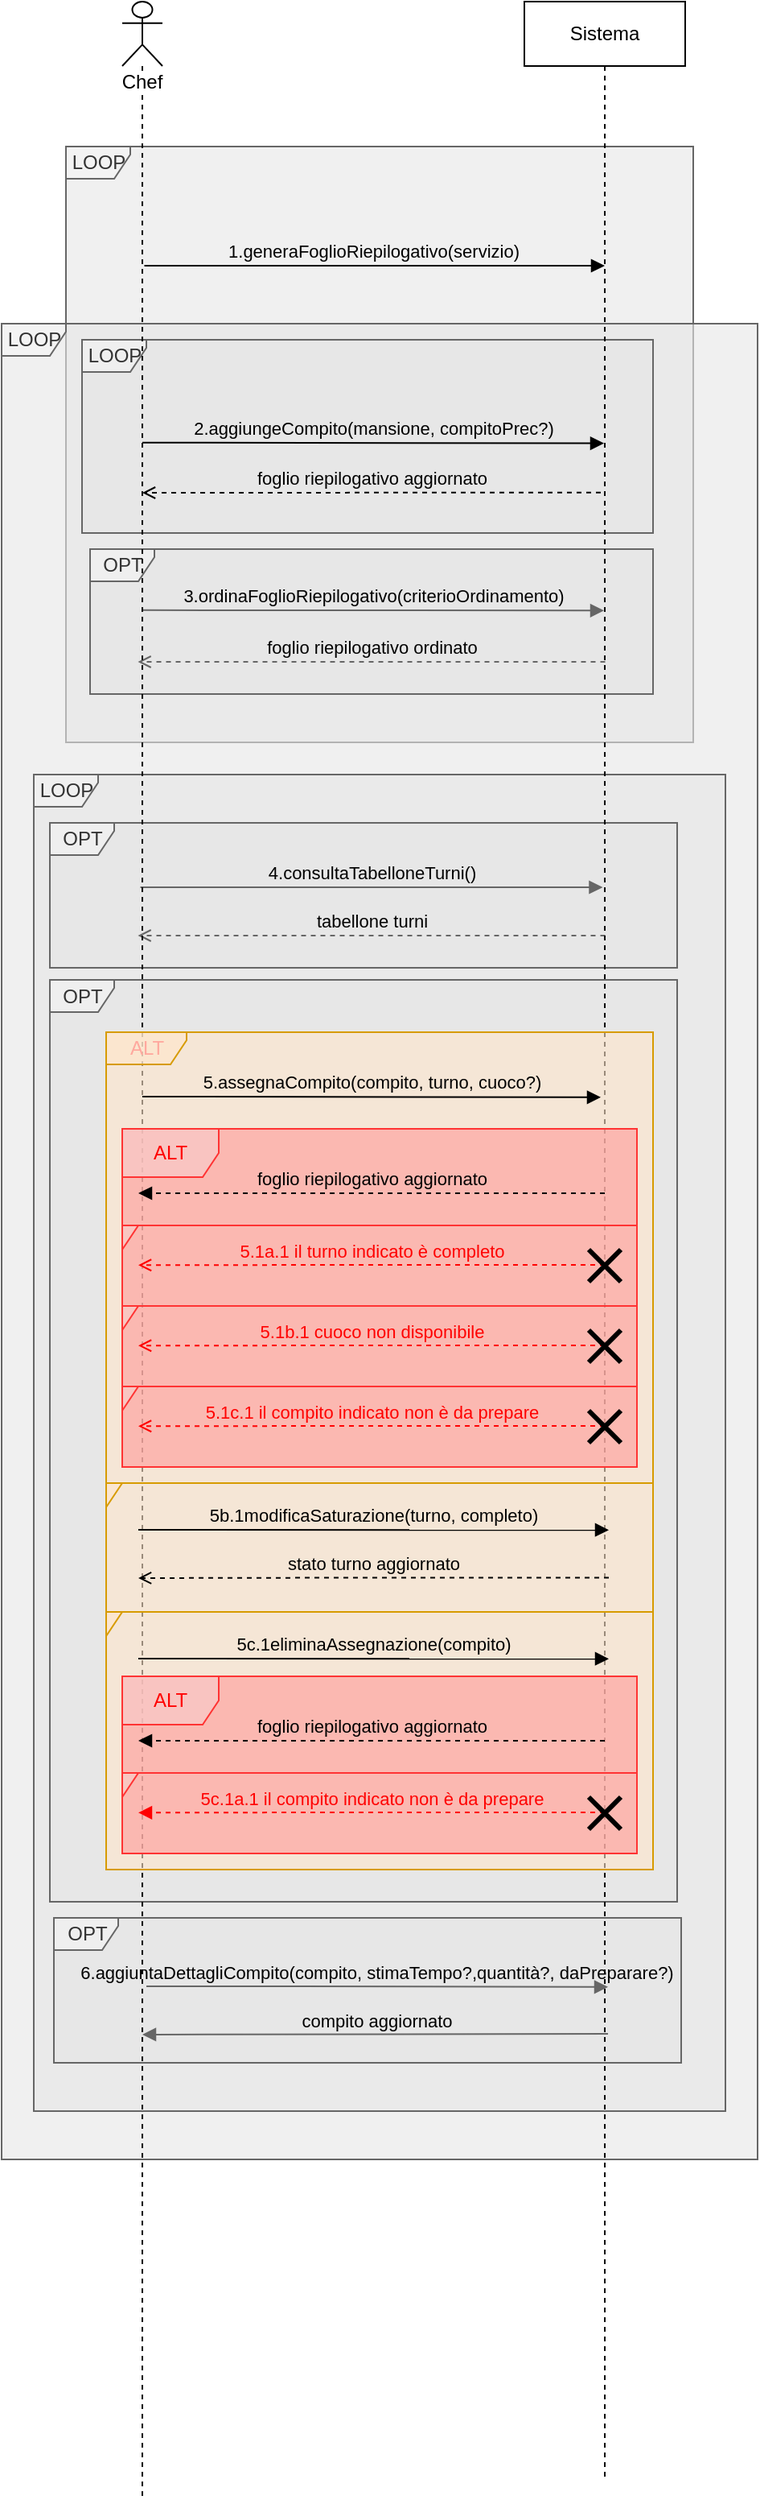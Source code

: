 <mxfile version="21.6.6" type="device">
  <diagram name="Page-1" id="f5A6CDPiya6YqWZAvQuT">
    <mxGraphModel dx="954" dy="-657" grid="1" gridSize="10" guides="1" tooltips="1" connect="1" arrows="1" fold="1" page="1" pageScale="1" pageWidth="827" pageHeight="1169" math="0" shadow="0">
      <root>
        <mxCell id="0" />
        <mxCell id="1" parent="0" />
        <mxCell id="3oUJ_5gLEvu6R0pSqBkJ-1" value="LOOP" style="shape=umlFrame;tabWidth=110;tabHeight=30;tabPosition=left;html=1;boundedLbl=1;labelInHeader=1;width=40;height=20;swimlaneFillColor=#E6E6E6;fillColor=#f5f5f5;strokeColor=#666666;fillOpacity=60;fontColor=#333333;" parent="1" vertex="1">
          <mxGeometry x="205" y="1430" width="390" height="370" as="geometry" />
        </mxCell>
        <mxCell id="3oUJ_5gLEvu6R0pSqBkJ-40" value="1.generaFoglioRiepilogativo(servizio)" style="html=1;verticalAlign=bottom;endArrow=block;edgeStyle=elbowEdgeStyle;elbow=vertical;curved=0;rounded=0;labelBackgroundColor=none;" parent="1" edge="1">
          <mxGeometry x="-0.003" relative="1" as="geometry">
            <mxPoint x="253.75" y="1504" as="sourcePoint" />
            <Array as="points" />
            <mxPoint x="540" y="1504" as="targetPoint" />
            <mxPoint as="offset" />
          </mxGeometry>
        </mxCell>
        <mxCell id="3oUJ_5gLEvu6R0pSqBkJ-33" value="LOOP" style="shape=umlFrame;tabWidth=110;tabHeight=30;tabPosition=left;html=1;boundedLbl=1;labelInHeader=1;width=40;height=20;swimlaneFillColor=#E6E6E6;fillColor=#f5f5f5;strokeColor=#666666;fillOpacity=60;fontColor=#333333;" parent="1" vertex="1">
          <mxGeometry x="165" y="1540" width="470" height="1140" as="geometry" />
        </mxCell>
        <mxCell id="3oUJ_5gLEvu6R0pSqBkJ-21" value="LOOP" style="shape=umlFrame;tabWidth=110;tabHeight=30;tabPosition=left;html=1;boundedLbl=1;labelInHeader=1;width=40;height=20;swimlaneFillColor=#E6E6E6;fillColor=#f5f5f5;strokeColor=#666666;fillOpacity=60;fontColor=#333333;" parent="1" vertex="1">
          <mxGeometry x="185" y="1820" width="430" height="830" as="geometry" />
        </mxCell>
        <mxCell id="3oUJ_5gLEvu6R0pSqBkJ-22" value="OPT" style="shape=umlFrame;tabWidth=110;tabHeight=30;tabPosition=left;html=1;boundedLbl=1;labelInHeader=1;width=40;height=20;swimlaneFillColor=#E6E6E6;fillColor=#f5f5f5;strokeColor=#666666;fillOpacity=60;fontColor=#333333;" parent="1" vertex="1">
          <mxGeometry x="195" y="1850" width="390" height="90" as="geometry" />
        </mxCell>
        <mxCell id="3oUJ_5gLEvu6R0pSqBkJ-23" value="4.consultaTabelloneTurni()" style="html=1;verticalAlign=bottom;endArrow=block;edgeStyle=elbowEdgeStyle;elbow=vertical;curved=0;rounded=0;labelBackgroundColor=none;fillColor=#f5f5f5;strokeColor=#666666;" parent="1" edge="1">
          <mxGeometry relative="1" as="geometry">
            <mxPoint x="251.25" y="1890" as="sourcePoint" />
            <Array as="points" />
            <mxPoint x="538.75" y="1890" as="targetPoint" />
          </mxGeometry>
        </mxCell>
        <mxCell id="3oUJ_5gLEvu6R0pSqBkJ-24" value="tabellone turni" style="html=1;verticalAlign=bottom;endArrow=open;edgeStyle=elbowEdgeStyle;elbow=vertical;curved=0;rounded=0;labelBackgroundColor=none;endFill=0;dashed=1;fillColor=#f5f5f5;strokeColor=#666666;" parent="1" edge="1">
          <mxGeometry relative="1" as="geometry">
            <mxPoint x="540.25" y="1920.0" as="sourcePoint" />
            <mxPoint x="249.75" y="1920" as="targetPoint" />
          </mxGeometry>
        </mxCell>
        <mxCell id="3oUJ_5gLEvu6R0pSqBkJ-27" value="OPT" style="shape=umlFrame;tabWidth=110;tabHeight=30;tabPosition=left;html=1;boundedLbl=1;labelInHeader=1;width=40;height=20;swimlaneFillColor=#E6E6E6;fillColor=#f5f5f5;strokeColor=#666666;fillOpacity=60;fontColor=#333333;" parent="1" vertex="1">
          <mxGeometry x="195" y="1947.5" width="390" height="572.5" as="geometry" />
        </mxCell>
        <mxCell id="3oUJ_5gLEvu6R0pSqBkJ-34" value="OPT" style="shape=umlFrame;tabWidth=110;tabHeight=30;tabPosition=left;html=1;boundedLbl=1;labelInHeader=1;width=40;height=20;swimlaneFillColor=#E6E6E6;fillColor=#f5f5f5;strokeColor=#666666;fillOpacity=60;fontColor=#333333;" parent="1" vertex="1">
          <mxGeometry x="197.5" y="2530" width="390" height="90" as="geometry" />
        </mxCell>
        <mxCell id="3oUJ_5gLEvu6R0pSqBkJ-28" value="6.aggiuntaDettagliCompito(compito, stimaTempo?,quantità?, daPreparare?)" style="html=1;verticalAlign=bottom;endArrow=block;edgeStyle=elbowEdgeStyle;elbow=horizontal;curved=0;rounded=0;labelBackgroundColor=none;fillColor=#f5f5f5;strokeColor=#666666;" parent="1" edge="1">
          <mxGeometry relative="1" as="geometry">
            <mxPoint x="255" y="2572.5" as="sourcePoint" />
            <Array as="points">
              <mxPoint x="350.5" y="2572.91" />
            </Array>
            <mxPoint x="542" y="2572.91" as="targetPoint" />
          </mxGeometry>
        </mxCell>
        <mxCell id="3oUJ_5gLEvu6R0pSqBkJ-29" value="compito aggiornato" style="html=1;verticalAlign=bottom;endArrow=block;edgeStyle=elbowEdgeStyle;elbow=vertical;curved=0;rounded=0;labelBackgroundColor=none;fillColor=#f5f5f5;strokeColor=#666666;" parent="1" edge="1">
          <mxGeometry relative="1" as="geometry">
            <mxPoint x="542" y="2602" as="sourcePoint" />
            <mxPoint x="252.5" y="2602.5" as="targetPoint" />
          </mxGeometry>
        </mxCell>
        <mxCell id="3oUJ_5gLEvu6R0pSqBkJ-9" value="LOOP" style="shape=umlFrame;tabWidth=110;tabHeight=30;tabPosition=left;html=1;boundedLbl=1;labelInHeader=1;width=40;height=20;swimlaneFillColor=#E6E6E6;fillColor=#f5f5f5;strokeColor=#666666;fillOpacity=60;fontColor=#333333;" parent="1" vertex="1">
          <mxGeometry x="215" y="1550" width="355" height="120" as="geometry" />
        </mxCell>
        <mxCell id="3oUJ_5gLEvu6R0pSqBkJ-13" value="OPT" style="shape=umlFrame;tabWidth=110;tabHeight=30;tabPosition=left;html=1;boundedLbl=1;labelInHeader=1;width=40;height=20;swimlaneFillColor=#E6E6E6;fillColor=#f5f5f5;strokeColor=#666666;fillOpacity=60;fontColor=#333333;container=1;" parent="1" vertex="1">
          <mxGeometry x="220" y="1680" width="350" height="90" as="geometry" />
        </mxCell>
        <mxCell id="3oUJ_5gLEvu6R0pSqBkJ-18" value="foglio riepilogativo ordinato" style="html=1;verticalAlign=bottom;endArrow=open;edgeStyle=elbowEdgeStyle;elbow=vertical;curved=0;rounded=0;labelBackgroundColor=none;endFill=0;dashed=1;fillColor=#f5f5f5;strokeColor=#666666;" parent="3oUJ_5gLEvu6R0pSqBkJ-13" edge="1">
          <mxGeometry x="0.002" relative="1" as="geometry">
            <mxPoint x="320.25" y="70.0" as="sourcePoint" />
            <mxPoint x="29.75" y="70.07" as="targetPoint" />
            <mxPoint as="offset" />
          </mxGeometry>
        </mxCell>
        <mxCell id="3oUJ_5gLEvu6R0pSqBkJ-16" value="3.ordinaFoglioRiepilogativo(criterioOrdinamento)" style="html=1;verticalAlign=bottom;endArrow=block;edgeStyle=elbowEdgeStyle;elbow=vertical;curved=0;rounded=0;labelBackgroundColor=none;fillColor=#f5f5f5;strokeColor=#666666;" parent="3oUJ_5gLEvu6R0pSqBkJ-13" target="3oUJ_5gLEvu6R0pSqBkJ-31" edge="1">
          <mxGeometry relative="1" as="geometry">
            <mxPoint x="32.5" y="37.917" as="sourcePoint" />
            <Array as="points">
              <mxPoint x="128" y="38.139" />
            </Array>
            <mxPoint x="317.5" y="38.139" as="targetPoint" />
          </mxGeometry>
        </mxCell>
        <mxCell id="8e-te7Ogq6yMoprlRzKs-14" value="2.aggiungeCompito(mansione, compitoPrec?)" style="html=1;verticalAlign=bottom;endArrow=block;edgeStyle=elbowEdgeStyle;elbow=vertical;curved=0;rounded=0;labelBackgroundColor=none;" parent="1" target="3oUJ_5gLEvu6R0pSqBkJ-31" edge="1">
          <mxGeometry relative="1" as="geometry">
            <mxPoint x="252.5" y="1613.86" as="sourcePoint" />
            <Array as="points">
              <mxPoint x="348" y="1614.27" />
            </Array>
            <mxPoint x="537.5" y="1614.27" as="targetPoint" />
          </mxGeometry>
        </mxCell>
        <mxCell id="8e-te7Ogq6yMoprlRzKs-15" value="foglio riepilogativo aggiornato" style="html=1;verticalAlign=bottom;endArrow=open;edgeStyle=elbowEdgeStyle;elbow=vertical;curved=0;rounded=0;labelBackgroundColor=none;dashed=1;endFill=0;" parent="1" edge="1">
          <mxGeometry relative="1" as="geometry">
            <mxPoint x="537.5" y="1644.86" as="sourcePoint" />
            <mxPoint x="252.5" y="1644.86" as="targetPoint" />
          </mxGeometry>
        </mxCell>
        <mxCell id="3oUJ_5gLEvu6R0pSqBkJ-30" value="Chef" style="shape=umlLifeline;participant=umlActor;perimeter=lifelinePerimeter;whiteSpace=wrap;html=1;container=1;collapsible=0;recursiveResize=0;verticalAlign=top;spacingTop=36;outlineConnect=0;labelBackgroundColor=default;" parent="1" vertex="1">
          <mxGeometry x="240" y="1340" width="25" height="1550" as="geometry" />
        </mxCell>
        <mxCell id="3oUJ_5gLEvu6R0pSqBkJ-31" value="Sistema" style="shape=umlLifeline;perimeter=lifelinePerimeter;whiteSpace=wrap;html=1;container=0;collapsible=0;recursiveResize=0;outlineConnect=0;labelBackgroundColor=none;" parent="1" vertex="1">
          <mxGeometry x="490" y="1340" width="100" height="1540" as="geometry" />
        </mxCell>
        <mxCell id="8e-te7Ogq6yMoprlRzKs-39" value="&lt;font color=&quot;#ffa89e&quot;&gt;ALT&lt;/font&gt;" style="shape=umlFrame;tabWidth=110;tabHeight=30;tabPosition=left;html=1;boundedLbl=1;labelInHeader=1;width=50;height=20;swimlaneFillColor=#FFE6CC;fillColor=#ffe6cc;strokeColor=#d79b00;fillOpacity=60;" parent="1" vertex="1">
          <mxGeometry x="230" y="1980" width="340" height="280" as="geometry" />
        </mxCell>
        <mxCell id="8e-te7Ogq6yMoprlRzKs-40" value="5.assegnaCompito(compito, turno, cuoco?)" style="html=1;verticalAlign=bottom;endArrow=block;edgeStyle=elbowEdgeStyle;elbow=vertical;curved=0;rounded=0;labelBackgroundColor=none;" parent="1" edge="1">
          <mxGeometry relative="1" as="geometry">
            <mxPoint x="252.5" y="2020" as="sourcePoint" />
            <Array as="points">
              <mxPoint x="348" y="2020.41" />
            </Array>
            <mxPoint x="537.5" y="2020.41" as="targetPoint" />
          </mxGeometry>
        </mxCell>
        <mxCell id="8e-te7Ogq6yMoprlRzKs-45" value="" style="shape=umlFrame;tabWidth=110;tabHeight=30;tabPosition=left;html=1;boundedLbl=1;labelInHeader=1;width=10;height=15;swimlaneFillColor=#FFE6CC;fillColor=#ffe6cc;strokeColor=#d79b00;fillOpacity=60;" parent="1" vertex="1">
          <mxGeometry x="230" y="2260" width="340" height="80" as="geometry" />
        </mxCell>
        <mxCell id="8e-te7Ogq6yMoprlRzKs-46" value="5b.1modificaSaturazione(turno, completo)" style="html=1;verticalAlign=bottom;endArrow=block;edgeStyle=elbowEdgeStyle;elbow=vertical;curved=0;rounded=0;labelBackgroundColor=none;" parent="1" edge="1">
          <mxGeometry relative="1" as="geometry">
            <mxPoint x="250" y="2289" as="sourcePoint" />
            <Array as="points">
              <mxPoint x="353" y="2289.12" />
            </Array>
            <mxPoint x="542.5" y="2289.12" as="targetPoint" />
          </mxGeometry>
        </mxCell>
        <mxCell id="8e-te7Ogq6yMoprlRzKs-47" value="stato turno aggiornato" style="html=1;verticalAlign=bottom;endArrow=open;edgeStyle=elbowEdgeStyle;elbow=horizontal;curved=0;rounded=0;labelBackgroundColor=none;dashed=1;endFill=0;" parent="1" edge="1">
          <mxGeometry relative="1" as="geometry">
            <mxPoint x="542.5" y="2318.71" as="sourcePoint" />
            <mxPoint x="250" y="2319" as="targetPoint" />
          </mxGeometry>
        </mxCell>
        <mxCell id="8e-te7Ogq6yMoprlRzKs-48" value="" style="shape=umlFrame;tabWidth=110;tabHeight=30;tabPosition=left;html=1;boundedLbl=1;labelInHeader=1;width=10;height=15;swimlaneFillColor=#FFE6CC;fillColor=#ffe6cc;strokeColor=#d79b00;fillOpacity=60;" parent="1" vertex="1">
          <mxGeometry x="230" y="2340" width="340" height="160" as="geometry" />
        </mxCell>
        <mxCell id="8e-te7Ogq6yMoprlRzKs-49" value="5c.1eliminaAssegnazione(compito)" style="html=1;verticalAlign=bottom;endArrow=block;edgeStyle=elbowEdgeStyle;elbow=vertical;curved=0;rounded=0;labelBackgroundColor=none;" parent="1" edge="1">
          <mxGeometry relative="1" as="geometry">
            <mxPoint x="250" y="2369" as="sourcePoint" />
            <Array as="points">
              <mxPoint x="353" y="2369.12" />
            </Array>
            <mxPoint x="542.5" y="2369.12" as="targetPoint" />
          </mxGeometry>
        </mxCell>
        <mxCell id="8e-te7Ogq6yMoprlRzKs-38" value="" style="group" parent="1" vertex="1" connectable="0">
          <mxGeometry x="240" y="2040" width="320" height="210" as="geometry" />
        </mxCell>
        <mxCell id="8e-te7Ogq6yMoprlRzKs-24" value="" style="group" parent="8e-te7Ogq6yMoprlRzKs-38" vertex="1" connectable="0">
          <mxGeometry width="320" height="160" as="geometry" />
        </mxCell>
        <mxCell id="8e-te7Ogq6yMoprlRzKs-25" value="" style="shape=umlFrame;whiteSpace=wrap;html=1;swimlaneFillColor=#FF9999;fillColor=#f8cecc;strokeColor=#FF3333;fillOpacity=60;fontColor=#FF0000;width=10;height=15;" parent="8e-te7Ogq6yMoprlRzKs-24" vertex="1">
          <mxGeometry y="110" width="320" height="50" as="geometry" />
        </mxCell>
        <mxCell id="8e-te7Ogq6yMoprlRzKs-26" value="ALT" style="shape=umlFrame;whiteSpace=wrap;html=1;swimlaneFillColor=#FF9999;fillColor=#f8cecc;strokeColor=#FF3333;fillOpacity=60;fontColor=#FF0000;" parent="8e-te7Ogq6yMoprlRzKs-24" vertex="1">
          <mxGeometry width="320" height="60" as="geometry" />
        </mxCell>
        <mxCell id="8e-te7Ogq6yMoprlRzKs-27" value="" style="shape=umlFrame;whiteSpace=wrap;html=1;swimlaneFillColor=#FF9999;fillColor=#f8cecc;strokeColor=#FF3333;fillOpacity=60;fontColor=#FF0000;width=10;height=15;" parent="8e-te7Ogq6yMoprlRzKs-24" vertex="1">
          <mxGeometry y="60" width="320" height="50" as="geometry" />
        </mxCell>
        <mxCell id="8e-te7Ogq6yMoprlRzKs-28" value="foglio riepilogativo aggiornato" style="html=1;verticalAlign=bottom;endArrow=block;edgeStyle=elbowEdgeStyle;elbow=vertical;curved=0;rounded=0;labelBackgroundColor=none;dashed=1;" parent="8e-te7Ogq6yMoprlRzKs-24" edge="1">
          <mxGeometry relative="1" as="geometry">
            <mxPoint x="300" y="40" as="sourcePoint" />
            <mxPoint x="10" y="40.14" as="targetPoint" />
          </mxGeometry>
        </mxCell>
        <mxCell id="8e-te7Ogq6yMoprlRzKs-29" value="5.1a.1 il turno indicato è completo" style="html=1;verticalAlign=bottom;endArrow=open;edgeStyle=elbowEdgeStyle;elbow=horizontal;curved=0;rounded=0;labelBackgroundColor=none;dashed=1;strokeColor=#FF0000;fontColor=#FF0000;endFill=0;" parent="8e-te7Ogq6yMoprlRzKs-24" edge="1">
          <mxGeometry relative="1" as="geometry">
            <mxPoint x="300" y="84.5" as="sourcePoint" />
            <mxPoint x="10" y="84.64" as="targetPoint" />
          </mxGeometry>
        </mxCell>
        <mxCell id="8e-te7Ogq6yMoprlRzKs-30" value="" style="shape=umlDestroy;whiteSpace=wrap;html=1;strokeWidth=3;targetShapes=umlLifeline;" parent="8e-te7Ogq6yMoprlRzKs-24" vertex="1">
          <mxGeometry x="290" y="75" width="20" height="20" as="geometry" />
        </mxCell>
        <mxCell id="8e-te7Ogq6yMoprlRzKs-31" value="5.1b.1 cuoco non disponibile" style="html=1;verticalAlign=bottom;endArrow=open;edgeStyle=elbowEdgeStyle;elbow=horizontal;curved=0;rounded=0;labelBackgroundColor=none;dashed=1;strokeColor=#FF0000;fontColor=#FF0000;endFill=0;" parent="8e-te7Ogq6yMoprlRzKs-24" edge="1">
          <mxGeometry relative="1" as="geometry">
            <mxPoint x="300" y="134.5" as="sourcePoint" />
            <mxPoint x="10" y="134.64" as="targetPoint" />
          </mxGeometry>
        </mxCell>
        <mxCell id="8e-te7Ogq6yMoprlRzKs-32" value="" style="shape=umlDestroy;whiteSpace=wrap;html=1;strokeWidth=3;targetShapes=umlLifeline;" parent="8e-te7Ogq6yMoprlRzKs-24" vertex="1">
          <mxGeometry x="290" y="125" width="20" height="20" as="geometry" />
        </mxCell>
        <mxCell id="8e-te7Ogq6yMoprlRzKs-33" value="" style="shape=umlFrame;whiteSpace=wrap;html=1;swimlaneFillColor=#FF9999;fillColor=#f8cecc;strokeColor=#FF3333;fillOpacity=60;fontColor=#FF0000;width=10;height=15;" parent="8e-te7Ogq6yMoprlRzKs-38" vertex="1">
          <mxGeometry y="160" width="320" height="50" as="geometry" />
        </mxCell>
        <mxCell id="8e-te7Ogq6yMoprlRzKs-34" value="5.1c.1 il compito indicato non è da prepare" style="html=1;verticalAlign=bottom;endArrow=open;edgeStyle=elbowEdgeStyle;elbow=horizontal;curved=0;rounded=0;labelBackgroundColor=none;dashed=1;strokeColor=#FF0000;fontColor=#FF0000;endFill=0;" parent="8e-te7Ogq6yMoprlRzKs-38" edge="1">
          <mxGeometry relative="1" as="geometry">
            <mxPoint x="300" y="184.5" as="sourcePoint" />
            <mxPoint x="10" y="184.64" as="targetPoint" />
          </mxGeometry>
        </mxCell>
        <mxCell id="8e-te7Ogq6yMoprlRzKs-35" value="" style="shape=umlDestroy;whiteSpace=wrap;html=1;strokeWidth=3;targetShapes=umlLifeline;" parent="8e-te7Ogq6yMoprlRzKs-38" vertex="1">
          <mxGeometry x="290" y="175" width="20" height="20" as="geometry" />
        </mxCell>
        <mxCell id="8e-te7Ogq6yMoprlRzKs-79" value="" style="group" parent="1" vertex="1" connectable="0">
          <mxGeometry x="240" y="2380" width="320" height="110" as="geometry" />
        </mxCell>
        <mxCell id="8e-te7Ogq6yMoprlRzKs-67" value="ALT" style="shape=umlFrame;whiteSpace=wrap;html=1;swimlaneFillColor=#FF9999;fillColor=#f8cecc;strokeColor=#FF3333;fillOpacity=60;fontColor=#FF0000;container=0;" parent="8e-te7Ogq6yMoprlRzKs-79" vertex="1">
          <mxGeometry width="320" height="60" as="geometry" />
        </mxCell>
        <mxCell id="8e-te7Ogq6yMoprlRzKs-69" value="foglio riepilogativo aggiornato" style="html=1;verticalAlign=bottom;endArrow=block;edgeStyle=elbowEdgeStyle;elbow=vertical;curved=0;rounded=0;labelBackgroundColor=none;dashed=1;" parent="8e-te7Ogq6yMoprlRzKs-79" edge="1">
          <mxGeometry relative="1" as="geometry">
            <mxPoint x="300" y="40" as="sourcePoint" />
            <mxPoint x="10" y="40.14" as="targetPoint" />
          </mxGeometry>
        </mxCell>
        <mxCell id="8e-te7Ogq6yMoprlRzKs-74" value="" style="shape=umlFrame;whiteSpace=wrap;html=1;swimlaneFillColor=#FF9999;fillColor=#f8cecc;strokeColor=#FF3333;fillOpacity=60;fontColor=#FF0000;width=10;height=15;container=0;" parent="8e-te7Ogq6yMoprlRzKs-79" vertex="1">
          <mxGeometry y="60" width="320" height="50" as="geometry" />
        </mxCell>
        <mxCell id="8e-te7Ogq6yMoprlRzKs-75" value="5c.1a.1 il compito indicato non è da prepare" style="html=1;verticalAlign=bottom;endArrow=block;edgeStyle=elbowEdgeStyle;elbow=horizontal;curved=0;rounded=0;labelBackgroundColor=none;dashed=1;strokeColor=#FF0000;fontColor=#FF0000;" parent="8e-te7Ogq6yMoprlRzKs-79" edge="1">
          <mxGeometry relative="1" as="geometry">
            <mxPoint x="300" y="84.5" as="sourcePoint" />
            <mxPoint x="10" y="84.64" as="targetPoint" />
          </mxGeometry>
        </mxCell>
        <mxCell id="8e-te7Ogq6yMoprlRzKs-76" value="" style="shape=umlDestroy;whiteSpace=wrap;html=1;strokeWidth=3;targetShapes=umlLifeline;" parent="8e-te7Ogq6yMoprlRzKs-79" vertex="1">
          <mxGeometry x="290" y="75" width="20" height="20" as="geometry" />
        </mxCell>
      </root>
    </mxGraphModel>
  </diagram>
</mxfile>

